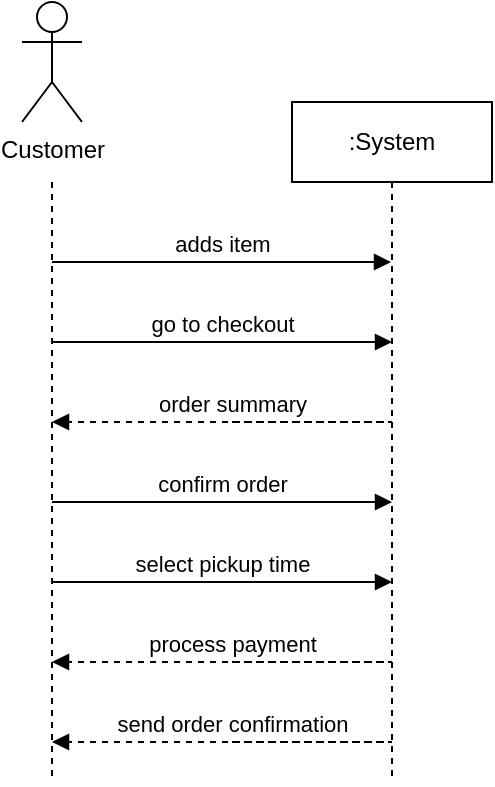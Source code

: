 <mxfile version="24.7.8">
  <diagram name="Page-1" id="2YBvvXClWsGukQMizWep">
    <mxGraphModel dx="1434" dy="738" grid="1" gridSize="10" guides="1" tooltips="1" connect="1" arrows="1" fold="1" page="1" pageScale="1" pageWidth="850" pageHeight="1100" math="0" shadow="0">
      <root>
        <mxCell id="0" />
        <mxCell id="1" parent="0" />
        <mxCell id="aM9ryv3xv72pqoxQDRHE-5" value=":System" style="shape=umlLifeline;perimeter=lifelinePerimeter;whiteSpace=wrap;html=1;container=0;dropTarget=0;collapsible=0;recursiveResize=0;outlineConnect=0;portConstraint=eastwest;newEdgeStyle={&quot;edgeStyle&quot;:&quot;elbowEdgeStyle&quot;,&quot;elbow&quot;:&quot;vertical&quot;,&quot;curved&quot;:0,&quot;rounded&quot;:0};" parent="1" vertex="1">
          <mxGeometry x="220" y="100" width="100" height="340" as="geometry" />
        </mxCell>
        <mxCell id="aM9ryv3xv72pqoxQDRHE-7" value="adds item" style="html=1;verticalAlign=bottom;endArrow=block;edgeStyle=elbowEdgeStyle;elbow=vertical;curved=0;rounded=0;" parent="1" target="aM9ryv3xv72pqoxQDRHE-5" edge="1">
          <mxGeometry relative="1" as="geometry">
            <mxPoint x="100" y="180" as="sourcePoint" />
            <Array as="points">
              <mxPoint x="180" y="180" />
            </Array>
            <mxPoint x="230" y="180" as="targetPoint" />
          </mxGeometry>
        </mxCell>
        <mxCell id="S-7Q8Y89L5ONiSAPhhE5-4" style="edgeStyle=orthogonalEdgeStyle;rounded=0;orthogonalLoop=1;jettySize=auto;html=1;dashed=1;endArrow=none;endFill=0;" edge="1" parent="1">
          <mxGeometry relative="1" as="geometry">
            <mxPoint x="100" y="440" as="targetPoint" />
            <mxPoint x="100" y="140" as="sourcePoint" />
          </mxGeometry>
        </mxCell>
        <mxCell id="S-7Q8Y89L5ONiSAPhhE5-1" value="Customer" style="shape=umlActor;verticalLabelPosition=bottom;verticalAlign=top;html=1;outlineConnect=0;" vertex="1" parent="1">
          <mxGeometry x="85" y="50" width="30" height="60" as="geometry" />
        </mxCell>
        <mxCell id="S-7Q8Y89L5ONiSAPhhE5-5" value="go to checkout" style="html=1;verticalAlign=bottom;endArrow=block;edgeStyle=elbowEdgeStyle;elbow=vertical;curved=0;rounded=0;" edge="1" parent="1">
          <mxGeometry relative="1" as="geometry">
            <mxPoint x="100" y="220" as="sourcePoint" />
            <Array as="points">
              <mxPoint x="180" y="220" />
            </Array>
            <mxPoint x="270" y="220" as="targetPoint" />
          </mxGeometry>
        </mxCell>
        <mxCell id="S-7Q8Y89L5ONiSAPhhE5-8" value="order summary" style="html=1;verticalAlign=bottom;endArrow=block;edgeStyle=elbowEdgeStyle;elbow=vertical;curved=0;rounded=0;dashed=1;" edge="1" parent="1">
          <mxGeometry x="0.28" relative="1" as="geometry">
            <mxPoint x="190" y="260" as="sourcePoint" />
            <Array as="points">
              <mxPoint x="270" y="260" />
            </Array>
            <mxPoint x="100" y="260" as="targetPoint" />
            <mxPoint as="offset" />
          </mxGeometry>
        </mxCell>
        <mxCell id="S-7Q8Y89L5ONiSAPhhE5-9" value="confirm order" style="html=1;verticalAlign=bottom;endArrow=block;edgeStyle=elbowEdgeStyle;elbow=vertical;curved=0;rounded=0;" edge="1" parent="1">
          <mxGeometry relative="1" as="geometry">
            <mxPoint x="100" y="300" as="sourcePoint" />
            <Array as="points">
              <mxPoint x="180" y="300" />
            </Array>
            <mxPoint x="270" y="300" as="targetPoint" />
          </mxGeometry>
        </mxCell>
        <mxCell id="S-7Q8Y89L5ONiSAPhhE5-11" value="select pickup time" style="html=1;verticalAlign=bottom;endArrow=block;edgeStyle=elbowEdgeStyle;elbow=vertical;curved=0;rounded=0;" edge="1" parent="1">
          <mxGeometry relative="1" as="geometry">
            <mxPoint x="100" y="340" as="sourcePoint" />
            <Array as="points">
              <mxPoint x="180" y="340" />
            </Array>
            <mxPoint x="270" y="340" as="targetPoint" />
          </mxGeometry>
        </mxCell>
        <mxCell id="S-7Q8Y89L5ONiSAPhhE5-12" value="process payment" style="html=1;verticalAlign=bottom;endArrow=block;edgeStyle=elbowEdgeStyle;elbow=vertical;curved=0;rounded=0;dashed=1;" edge="1" parent="1">
          <mxGeometry x="0.28" relative="1" as="geometry">
            <mxPoint x="190" y="380" as="sourcePoint" />
            <Array as="points">
              <mxPoint x="270" y="380" />
            </Array>
            <mxPoint x="100" y="380" as="targetPoint" />
            <mxPoint as="offset" />
          </mxGeometry>
        </mxCell>
        <mxCell id="S-7Q8Y89L5ONiSAPhhE5-13" value="send order confirmation" style="html=1;verticalAlign=bottom;endArrow=block;edgeStyle=elbowEdgeStyle;elbow=vertical;curved=0;rounded=0;dashed=1;" edge="1" parent="1">
          <mxGeometry x="0.28" relative="1" as="geometry">
            <mxPoint x="190" y="420" as="sourcePoint" />
            <Array as="points">
              <mxPoint x="270" y="420" />
            </Array>
            <mxPoint x="100" y="420" as="targetPoint" />
            <mxPoint as="offset" />
          </mxGeometry>
        </mxCell>
      </root>
    </mxGraphModel>
  </diagram>
</mxfile>
